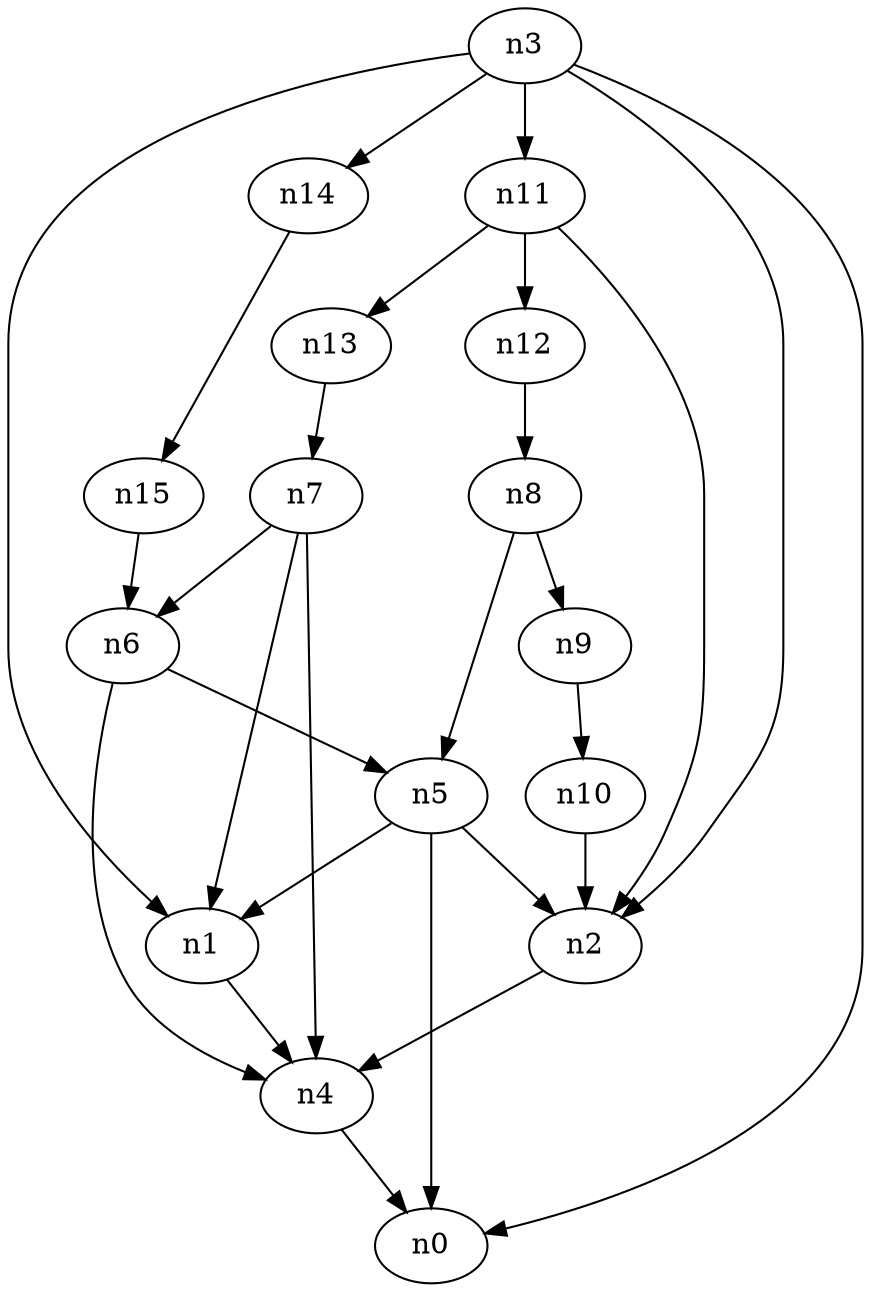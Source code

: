 digraph G {
	n1 -> n4	 [_graphml_id=e4];
	n2 -> n4	 [_graphml_id=e7];
	n3 -> n0	 [_graphml_id=e0];
	n3 -> n1	 [_graphml_id=e3];
	n3 -> n2	 [_graphml_id=e6];
	n3 -> n11	 [_graphml_id=e18];
	n3 -> n14	 [_graphml_id=e24];
	n4 -> n0	 [_graphml_id=e1];
	n5 -> n0	 [_graphml_id=e2];
	n5 -> n1	 [_graphml_id=e5];
	n5 -> n2	 [_graphml_id=e8];
	n6 -> n4	 [_graphml_id=e10];
	n6 -> n5	 [_graphml_id=e9];
	n7 -> n1	 [_graphml_id=e12];
	n7 -> n4	 [_graphml_id=e11];
	n7 -> n6	 [_graphml_id=e13];
	n8 -> n5	 [_graphml_id=e14];
	n8 -> n9	 [_graphml_id=e15];
	n9 -> n10	 [_graphml_id=e16];
	n10 -> n2	 [_graphml_id=e17];
	n11 -> n2	 [_graphml_id=e23];
	n11 -> n12	 [_graphml_id=e19];
	n11 -> n13	 [_graphml_id=e22];
	n12 -> n8	 [_graphml_id=e20];
	n13 -> n7	 [_graphml_id=e21];
	n14 -> n15	 [_graphml_id=e25];
	n15 -> n6	 [_graphml_id=e26];
}
